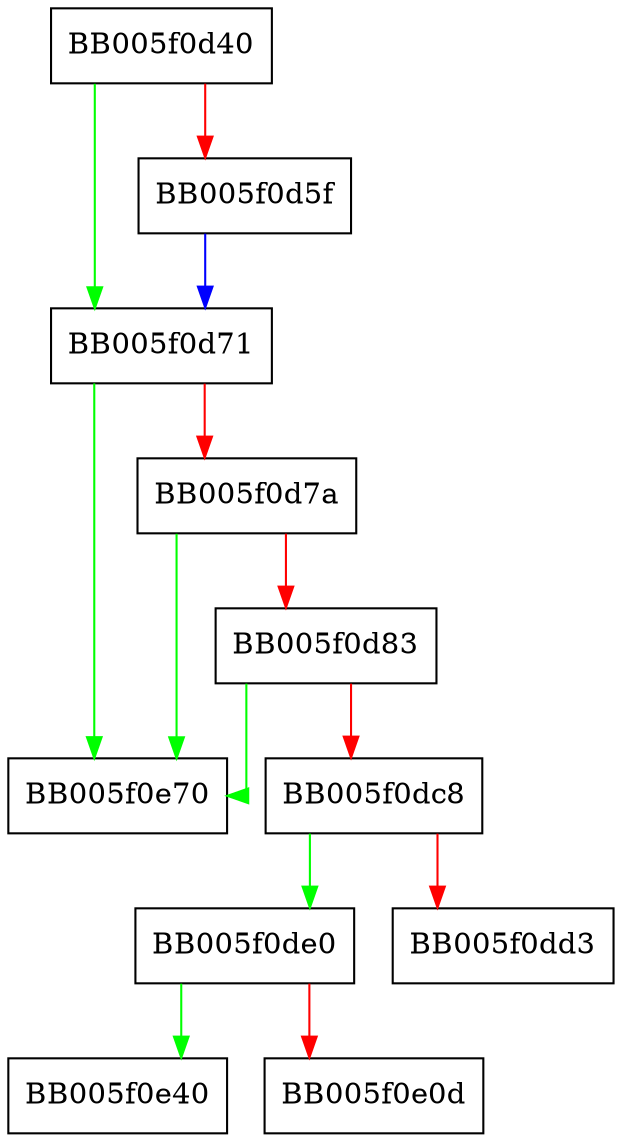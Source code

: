digraph WPACKET_init_static_len {
  node [shape="box"];
  graph [splines=ortho];
  BB005f0d40 -> BB005f0d71 [color="green"];
  BB005f0d40 -> BB005f0d5f [color="red"];
  BB005f0d5f -> BB005f0d71 [color="blue"];
  BB005f0d71 -> BB005f0e70 [color="green"];
  BB005f0d71 -> BB005f0d7a [color="red"];
  BB005f0d7a -> BB005f0e70 [color="green"];
  BB005f0d7a -> BB005f0d83 [color="red"];
  BB005f0d83 -> BB005f0e70 [color="green"];
  BB005f0d83 -> BB005f0dc8 [color="red"];
  BB005f0dc8 -> BB005f0de0 [color="green"];
  BB005f0dc8 -> BB005f0dd3 [color="red"];
  BB005f0de0 -> BB005f0e40 [color="green"];
  BB005f0de0 -> BB005f0e0d [color="red"];
}